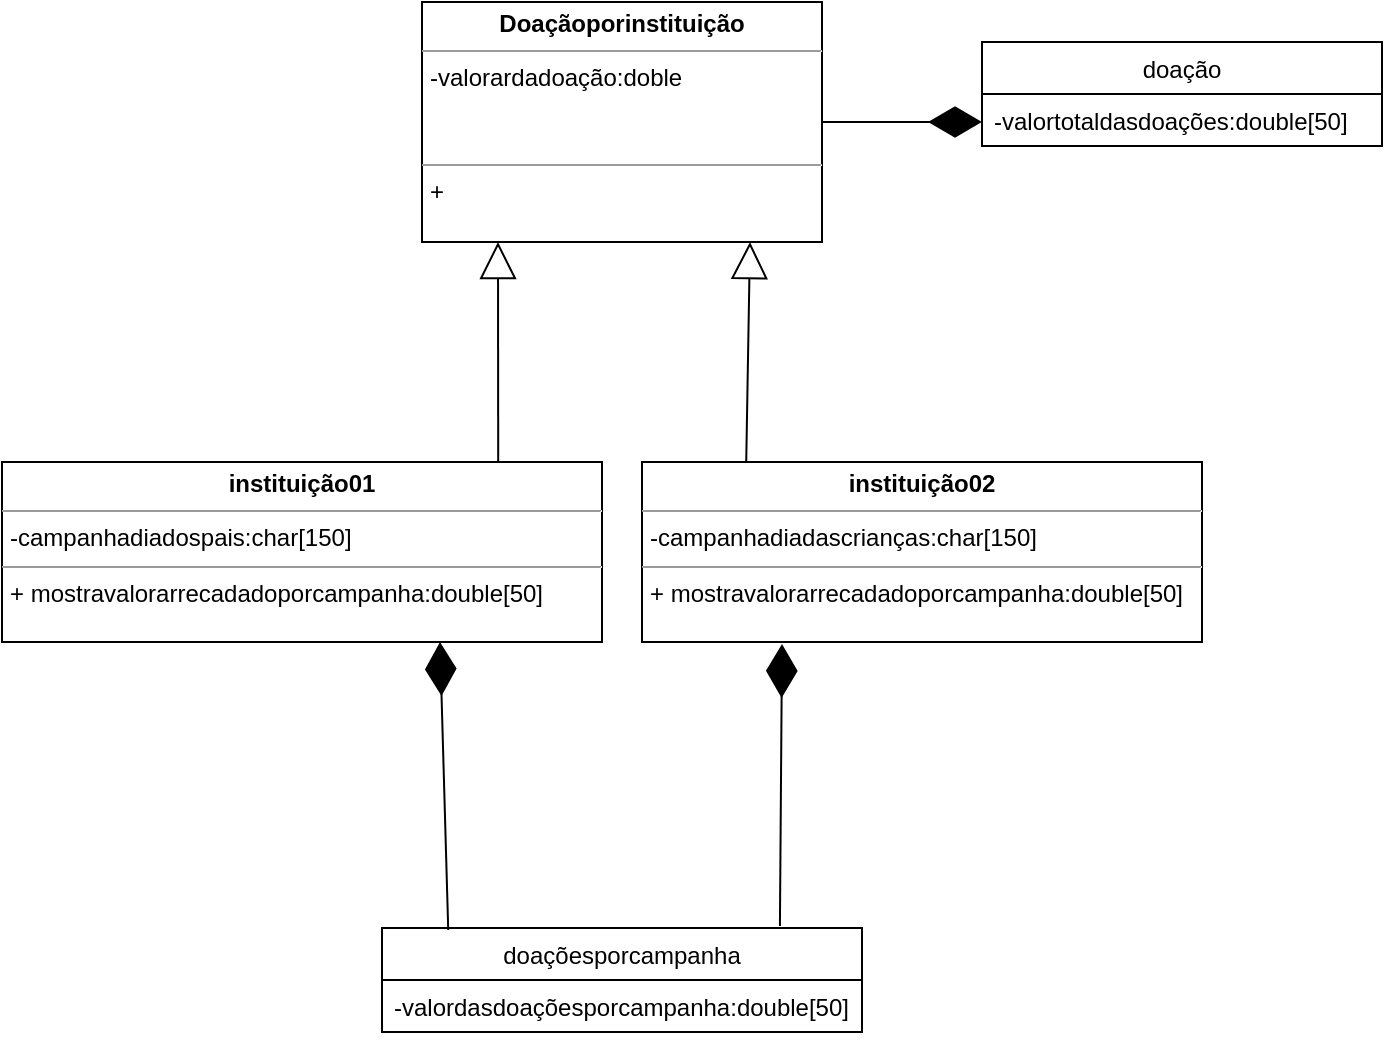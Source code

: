 <mxfile version="15.2.7" type="device"><diagram id="C5RBs43oDa-KdzZeNtuy" name="Page-1"><mxGraphModel dx="852" dy="494" grid="1" gridSize="10" guides="1" tooltips="1" connect="1" arrows="1" fold="1" page="1" pageScale="1" pageWidth="827" pageHeight="1169" math="0" shadow="0"><root><mxCell id="WIyWlLk6GJQsqaUBKTNV-0"/><mxCell id="WIyWlLk6GJQsqaUBKTNV-1" parent="WIyWlLk6GJQsqaUBKTNV-0"/><mxCell id="u9oAvltzPu9Ej1eh71xK-12" value="" style="endArrow=block;endSize=16;endFill=0;html=1;exitX=0.827;exitY=0;exitDx=0;exitDy=0;exitPerimeter=0;" parent="WIyWlLk6GJQsqaUBKTNV-1" source="u9oAvltzPu9Ej1eh71xK-19" edge="1"><mxGeometry x="-0.153" y="-28" width="160" relative="1" as="geometry"><mxPoint x="260" y="380" as="sourcePoint"/><mxPoint x="428" y="190" as="targetPoint"/><Array as="points"/><mxPoint as="offset"/></mxGeometry></mxCell><mxCell id="u9oAvltzPu9Ej1eh71xK-15" value="" style="endArrow=block;endSize=16;endFill=0;html=1;entryX=0.82;entryY=1;entryDx=0;entryDy=0;entryPerimeter=0;exitX=0.186;exitY=0.022;exitDx=0;exitDy=0;exitPerimeter=0;" parent="WIyWlLk6GJQsqaUBKTNV-1" source="u9oAvltzPu9Ej1eh71xK-20" target="u9oAvltzPu9Ej1eh71xK-17" edge="1"><mxGeometry x="-0.153" y="-28" width="160" relative="1" as="geometry"><mxPoint x="478" y="270" as="sourcePoint"/><mxPoint x="477.94" y="304.988" as="targetPoint"/><Array as="points"/><mxPoint as="offset"/></mxGeometry></mxCell><mxCell id="u9oAvltzPu9Ej1eh71xK-17" value="&lt;p style=&quot;margin: 0px ; margin-top: 4px ; text-align: center&quot;&gt;&lt;b&gt;Doaçãoporinstituição&lt;/b&gt;&lt;/p&gt;&lt;hr size=&quot;1&quot;&gt;&lt;p style=&quot;margin: 0px ; margin-left: 4px&quot;&gt;-valorardadoação:doble&lt;/p&gt;&lt;p style=&quot;margin: 0px ; margin-left: 4px&quot;&gt;&lt;br&gt;&lt;/p&gt;&lt;p style=&quot;margin: 0px ; margin-left: 4px&quot;&gt;&lt;br&gt;&lt;/p&gt;&lt;hr size=&quot;1&quot;&gt;&lt;p style=&quot;margin: 0px ; margin-left: 4px&quot;&gt;+&amp;nbsp;&lt;/p&gt;" style="verticalAlign=top;align=left;overflow=fill;fontSize=12;fontFamily=Helvetica;html=1;" parent="WIyWlLk6GJQsqaUBKTNV-1" vertex="1"><mxGeometry x="390" y="70" width="200" height="120" as="geometry"/></mxCell><mxCell id="u9oAvltzPu9Ej1eh71xK-19" value="&lt;p style=&quot;margin: 0px ; margin-top: 4px ; text-align: center&quot;&gt;&lt;b&gt;instituição01&lt;/b&gt;&lt;/p&gt;&lt;hr size=&quot;1&quot;&gt;&lt;p style=&quot;margin: 0px ; margin-left: 4px&quot;&gt;-campanhadiadospais:char[150]&lt;/p&gt;&lt;hr size=&quot;1&quot;&gt;&lt;p style=&quot;margin: 0px ; margin-left: 4px&quot;&gt;+ mostravalorarrecadadoporcampanha:double[50]&lt;br&gt;&lt;/p&gt;" style="verticalAlign=top;align=left;overflow=fill;fontSize=12;fontFamily=Helvetica;html=1;" parent="WIyWlLk6GJQsqaUBKTNV-1" vertex="1"><mxGeometry x="180" y="300" width="300" height="90" as="geometry"/></mxCell><mxCell id="u9oAvltzPu9Ej1eh71xK-20" value="&lt;p style=&quot;margin: 0px ; margin-top: 4px ; text-align: center&quot;&gt;&lt;b&gt;instituição02&lt;/b&gt;&lt;/p&gt;&lt;hr size=&quot;1&quot;&gt;&lt;p style=&quot;margin: 0px ; margin-left: 4px&quot;&gt;-campanhadiadascrianças:char[150]&lt;/p&gt;&lt;hr size=&quot;1&quot;&gt;&lt;p style=&quot;margin: 0px ; margin-left: 4px&quot;&gt;+ mostravalorarrecadadoporcampanha:double[50]&lt;/p&gt;" style="verticalAlign=top;align=left;overflow=fill;fontSize=12;fontFamily=Helvetica;html=1;" parent="WIyWlLk6GJQsqaUBKTNV-1" vertex="1"><mxGeometry x="500" y="300" width="280" height="90" as="geometry"/></mxCell><mxCell id="u9oAvltzPu9Ej1eh71xK-21" value="" style="endArrow=diamondThin;endFill=1;endSize=24;html=1;exitX=1;exitY=0.5;exitDx=0;exitDy=0;" parent="WIyWlLk6GJQsqaUBKTNV-1" source="u9oAvltzPu9Ej1eh71xK-17" edge="1"><mxGeometry width="160" relative="1" as="geometry"><mxPoint x="530" y="250" as="sourcePoint"/><mxPoint x="670" y="130" as="targetPoint"/><Array as="points"><mxPoint x="670" y="130"/></Array></mxGeometry></mxCell><mxCell id="u9oAvltzPu9Ej1eh71xK-22" value="doação" style="swimlane;fontStyle=0;childLayout=stackLayout;horizontal=1;startSize=26;fillColor=none;horizontalStack=0;resizeParent=1;resizeParentMax=0;resizeLast=0;collapsible=1;marginBottom=0;" parent="WIyWlLk6GJQsqaUBKTNV-1" vertex="1"><mxGeometry x="670" y="90" width="200" height="52" as="geometry"/></mxCell><mxCell id="u9oAvltzPu9Ej1eh71xK-26" value="-valortotaldasdoações:double[50]" style="text;strokeColor=none;fillColor=none;align=left;verticalAlign=top;spacingLeft=4;spacingRight=4;overflow=hidden;rotatable=0;points=[[0,0.5],[1,0.5]];portConstraint=eastwest;" parent="u9oAvltzPu9Ej1eh71xK-22" vertex="1"><mxGeometry y="26" width="200" height="26" as="geometry"/></mxCell><mxCell id="u9oAvltzPu9Ej1eh71xK-27" value="doaçõesporcampanha" style="swimlane;fontStyle=0;childLayout=stackLayout;horizontal=1;startSize=26;fillColor=none;horizontalStack=0;resizeParent=1;resizeParentMax=0;resizeLast=0;collapsible=1;marginBottom=0;" parent="WIyWlLk6GJQsqaUBKTNV-1" vertex="1"><mxGeometry x="370" y="533" width="240" height="52" as="geometry"/></mxCell><mxCell id="u9oAvltzPu9Ej1eh71xK-28" value="-valordasdoaçõesporcampanha:double[50]" style="text;strokeColor=none;fillColor=none;align=left;verticalAlign=top;spacingLeft=4;spacingRight=4;overflow=hidden;rotatable=0;points=[[0,0.5],[1,0.5]];portConstraint=eastwest;" parent="u9oAvltzPu9Ej1eh71xK-27" vertex="1"><mxGeometry y="26" width="240" height="26" as="geometry"/></mxCell><mxCell id="u9oAvltzPu9Ej1eh71xK-31" value="" style="endArrow=diamondThin;endFill=1;endSize=24;html=1;exitX=0.138;exitY=0.019;exitDx=0;exitDy=0;entryX=0.73;entryY=1;entryDx=0;entryDy=0;entryPerimeter=0;exitPerimeter=0;" parent="WIyWlLk6GJQsqaUBKTNV-1" source="u9oAvltzPu9Ej1eh71xK-27" target="u9oAvltzPu9Ej1eh71xK-19" edge="1"><mxGeometry width="160" relative="1" as="geometry"><mxPoint x="520" y="550" as="sourcePoint"/><mxPoint x="410" y="400" as="targetPoint"/></mxGeometry></mxCell><mxCell id="u9oAvltzPu9Ej1eh71xK-32" value="" style="endArrow=diamondThin;endFill=1;endSize=24;html=1;exitX=0.829;exitY=-0.019;exitDx=0;exitDy=0;exitPerimeter=0;" parent="WIyWlLk6GJQsqaUBKTNV-1" source="u9oAvltzPu9Ej1eh71xK-27" edge="1"><mxGeometry width="160" relative="1" as="geometry"><mxPoint x="570" y="530" as="sourcePoint"/><mxPoint x="570" y="391" as="targetPoint"/></mxGeometry></mxCell></root></mxGraphModel></diagram></mxfile>